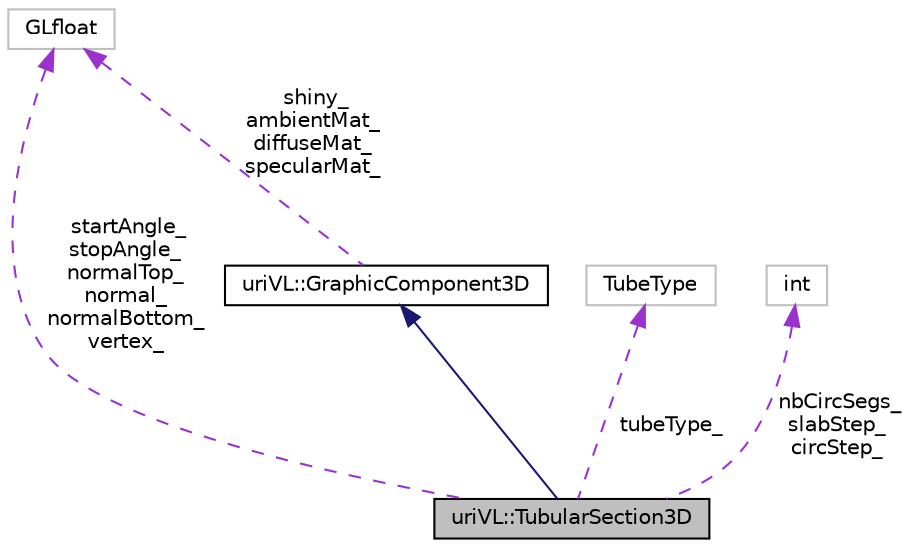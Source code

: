 digraph "uriVL::TubularSection3D"
{
  edge [fontname="Helvetica",fontsize="10",labelfontname="Helvetica",labelfontsize="10"];
  node [fontname="Helvetica",fontsize="10",shape=record];
  Node1 [label="uriVL::TubularSection3D",height=0.2,width=0.4,color="black", fillcolor="grey75", style="filled", fontcolor="black"];
  Node2 -> Node1 [dir="back",color="midnightblue",fontsize="10",style="solid",fontname="Helvetica"];
  Node2 [label="uriVL::GraphicComponent3D",height=0.2,width=0.4,color="black", fillcolor="white", style="filled",URL="$classuriVL_1_1GraphicComponent3D.html",tooltip="This is the parent class for all basic 3D shapes (boxes, cylinders, quad and triangle meshes..."];
  Node3 -> Node2 [dir="back",color="darkorchid3",fontsize="10",style="dashed",label=" shiny_\nambientMat_\ndiffuseMat_\nspecularMat_" ,fontname="Helvetica"];
  Node3 [label="GLfloat",height=0.2,width=0.4,color="grey75", fillcolor="white", style="filled"];
  Node4 -> Node1 [dir="back",color="darkorchid3",fontsize="10",style="dashed",label=" tubeType_" ,fontname="Helvetica"];
  Node4 [label="TubeType",height=0.2,width=0.4,color="grey75", fillcolor="white", style="filled"];
  Node3 -> Node1 [dir="back",color="darkorchid3",fontsize="10",style="dashed",label=" startAngle_\nstopAngle_\nnormalTop_\nnormal_\nnormalBottom_\nvertex_" ,fontname="Helvetica"];
  Node5 -> Node1 [dir="back",color="darkorchid3",fontsize="10",style="dashed",label=" nbCircSegs_\nslabStep_\ncircStep_" ,fontname="Helvetica"];
  Node5 [label="int",height=0.2,width=0.4,color="grey75", fillcolor="white", style="filled"];
}
